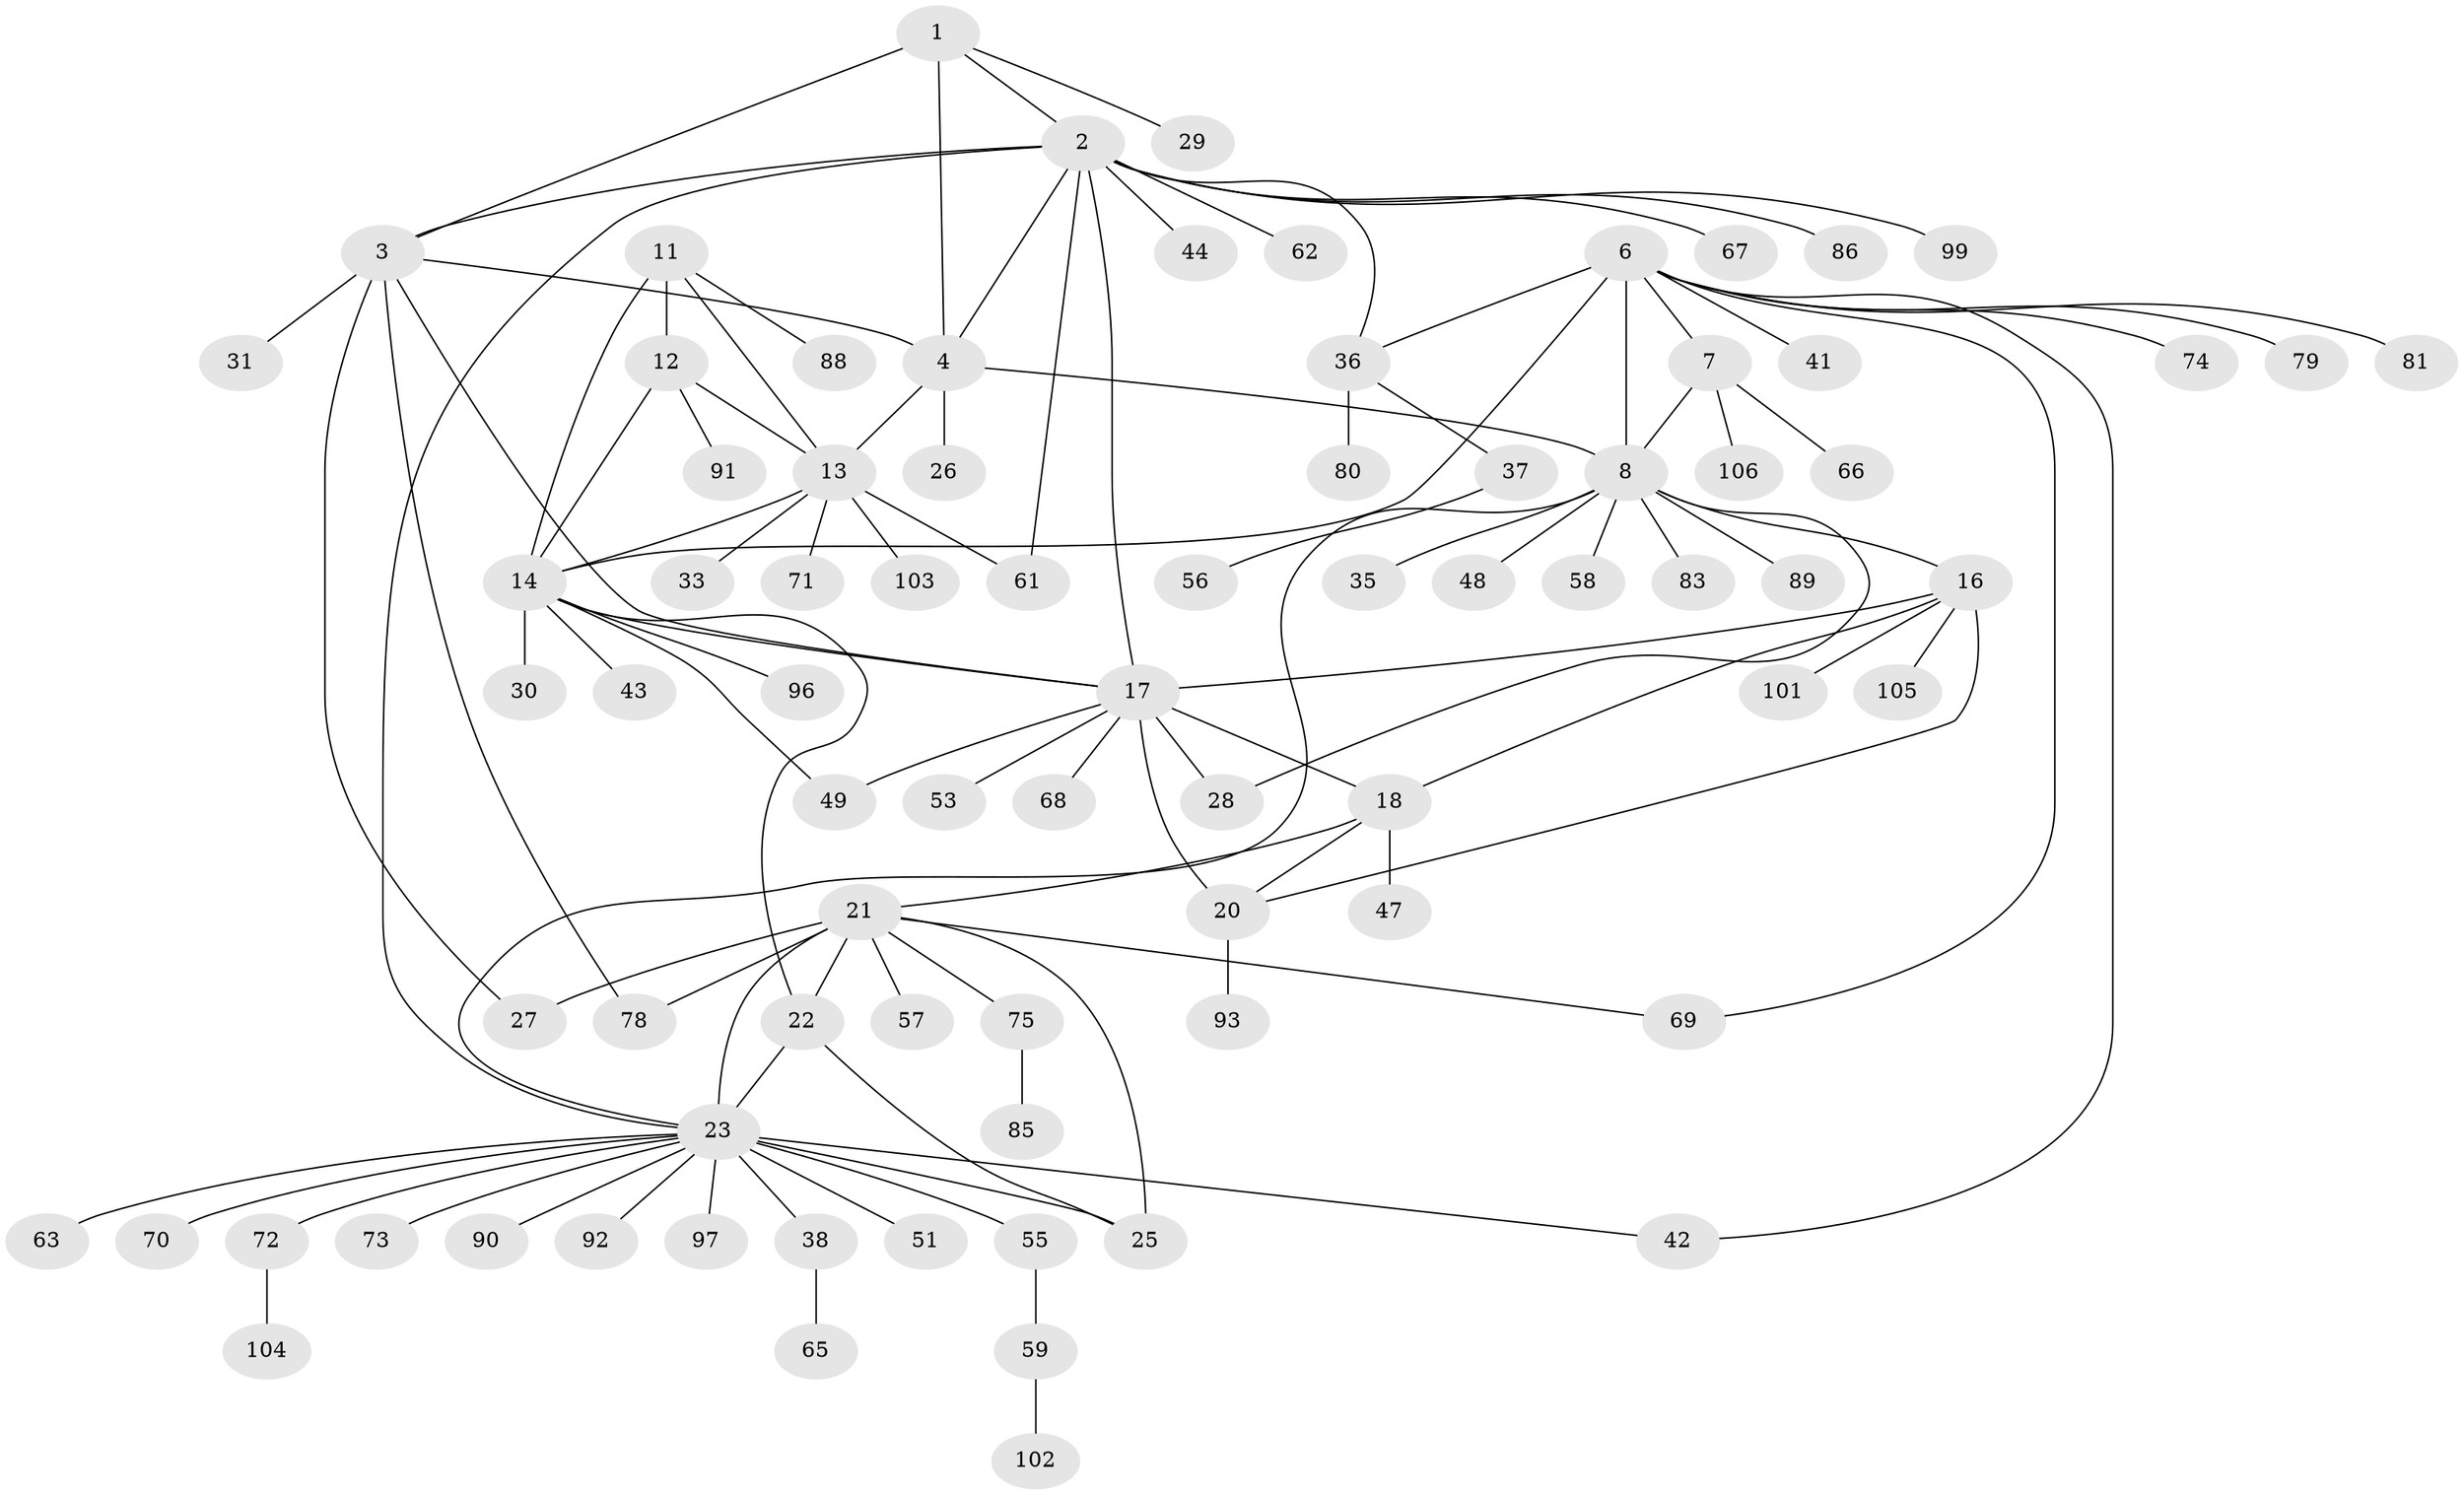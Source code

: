 // original degree distribution, {6: 0.07547169811320754, 14: 0.009433962264150943, 8: 0.04716981132075472, 5: 0.03773584905660377, 11: 0.018867924528301886, 10: 0.018867924528301886, 7: 0.009433962264150943, 9: 0.009433962264150943, 13: 0.009433962264150943, 4: 0.009433962264150943, 1: 0.5471698113207547, 3: 0.009433962264150943, 2: 0.19811320754716982}
// Generated by graph-tools (version 1.1) at 2025/42/03/06/25 10:42:09]
// undirected, 80 vertices, 107 edges
graph export_dot {
graph [start="1"]
  node [color=gray90,style=filled];
  1 [super="+64"];
  2 [super="+45"];
  3 [super="+76"];
  4 [super="+5"];
  6 [super="+9"];
  7 [super="+50"];
  8 [super="+10"];
  11 [super="+52"];
  12 [super="+94"];
  13 [super="+34"];
  14 [super="+15"];
  16 [super="+32"];
  17 [super="+19"];
  18 [super="+54"];
  20 [super="+98"];
  21 [super="+100"];
  22;
  23 [super="+24"];
  25;
  26;
  27 [super="+87"];
  28 [super="+84"];
  29 [super="+39"];
  30;
  31;
  33;
  35;
  36 [super="+40"];
  37;
  38;
  41;
  42;
  43 [super="+46"];
  44;
  47;
  48 [super="+60"];
  49;
  51 [super="+95"];
  53;
  55;
  56;
  57;
  58;
  59 [super="+82"];
  61;
  62;
  63 [super="+77"];
  65;
  66;
  67;
  68;
  69;
  70;
  71;
  72;
  73;
  74;
  75;
  78;
  79;
  80;
  81;
  83;
  85;
  86;
  88;
  89;
  90;
  91;
  92;
  93;
  96;
  97;
  99;
  101;
  102;
  103;
  104;
  105;
  106;
  1 -- 2;
  1 -- 3;
  1 -- 4 [weight=2];
  1 -- 29;
  2 -- 3;
  2 -- 4 [weight=2];
  2 -- 23;
  2 -- 36;
  2 -- 44;
  2 -- 61;
  2 -- 62;
  2 -- 67;
  2 -- 86;
  2 -- 99;
  2 -- 17;
  3 -- 4 [weight=2];
  3 -- 27;
  3 -- 31;
  3 -- 78;
  3 -- 17;
  4 -- 13;
  4 -- 8;
  4 -- 26;
  6 -- 7 [weight=2];
  6 -- 8 [weight=4];
  6 -- 36;
  6 -- 42;
  6 -- 69;
  6 -- 14;
  6 -- 81;
  6 -- 41;
  6 -- 74;
  6 -- 79;
  7 -- 8 [weight=2];
  7 -- 106;
  7 -- 66;
  8 -- 16;
  8 -- 23;
  8 -- 28;
  8 -- 35;
  8 -- 48;
  8 -- 58;
  8 -- 89;
  8 -- 83;
  11 -- 12;
  11 -- 13;
  11 -- 14 [weight=2];
  11 -- 88;
  12 -- 13;
  12 -- 14 [weight=2];
  12 -- 91;
  13 -- 14 [weight=2];
  13 -- 33;
  13 -- 61;
  13 -- 71;
  13 -- 103;
  14 -- 17;
  14 -- 96;
  14 -- 43;
  14 -- 49;
  14 -- 22;
  14 -- 30;
  16 -- 17 [weight=2];
  16 -- 18;
  16 -- 20;
  16 -- 101;
  16 -- 105;
  17 -- 18 [weight=2];
  17 -- 20 [weight=2];
  17 -- 68;
  17 -- 49;
  17 -- 53;
  17 -- 28;
  18 -- 20;
  18 -- 21;
  18 -- 47;
  20 -- 93;
  21 -- 22;
  21 -- 23 [weight=2];
  21 -- 25;
  21 -- 27;
  21 -- 57;
  21 -- 69;
  21 -- 75;
  21 -- 78;
  22 -- 23 [weight=2];
  22 -- 25;
  23 -- 25 [weight=2];
  23 -- 42;
  23 -- 51;
  23 -- 55;
  23 -- 63;
  23 -- 72;
  23 -- 92;
  23 -- 97;
  23 -- 38;
  23 -- 70;
  23 -- 73;
  23 -- 90;
  36 -- 37;
  36 -- 80;
  37 -- 56;
  38 -- 65;
  55 -- 59;
  59 -- 102;
  72 -- 104;
  75 -- 85;
}
